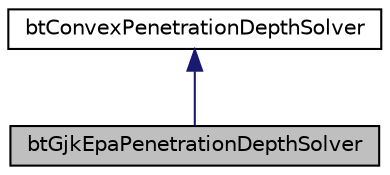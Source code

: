 digraph G
{
  edge [fontname="Helvetica",fontsize="10",labelfontname="Helvetica",labelfontsize="10"];
  node [fontname="Helvetica",fontsize="10",shape=record];
  Node1 [label="btGjkEpaPenetrationDepthSolver",height=0.2,width=0.4,color="black", fillcolor="grey75", style="filled" fontcolor="black"];
  Node2 -> Node1 [dir="back",color="midnightblue",fontsize="10",style="solid",fontname="Helvetica"];
  Node2 [label="btConvexPenetrationDepthSolver",height=0.2,width=0.4,color="black", fillcolor="white", style="filled",URL="$classbtConvexPenetrationDepthSolver.html",tooltip="ConvexPenetrationDepthSolver provides an interface for penetration depth calculation."];
}
